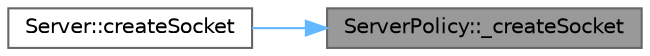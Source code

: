 digraph "ServerPolicy::_createSocket"
{
 // LATEX_PDF_SIZE
  bgcolor="transparent";
  edge [fontname=Helvetica,fontsize=10,labelfontname=Helvetica,labelfontsize=10];
  node [fontname=Helvetica,fontsize=10,shape=box,height=0.2,width=0.4];
  rankdir="RL";
  Node1 [id="Node000001",label="ServerPolicy::_createSocket",height=0.2,width=0.4,color="gray40", fillcolor="grey60", style="filled", fontcolor="black",tooltip=" "];
  Node1 -> Node2 [id="edge1_Node000001_Node000002",dir="back",color="steelblue1",style="solid",tooltip=" "];
  Node2 [id="Node000002",label="Server::createSocket",height=0.2,width=0.4,color="grey40", fillcolor="white", style="filled",URL="$classServer.html#af1f3f8421f767b6cc556775c60748e67",tooltip="Прообраз функции создания сокета для инициализации клиента/сервера. Запись в переменную sock."];
}
